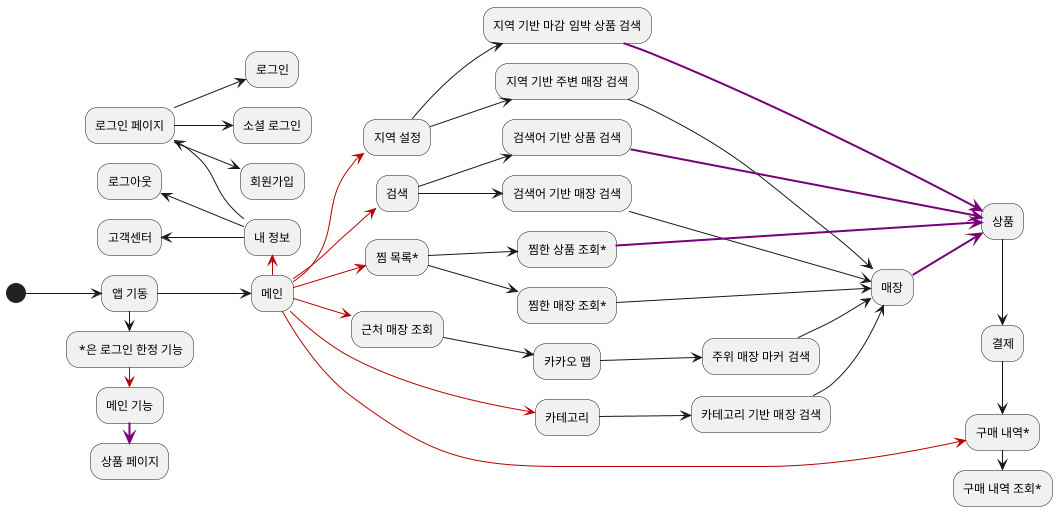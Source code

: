 @startuml
!define LC() bold,#770077
!define MC() #bb0000

left to right direction

'skinparam linetype ortho
skinparam linetype line

(*) --> "앱 기동"

"앱 기동" --> "메인"
"앱 기동" -r-> " *은 로그인 한정 기능"
-[MC()]r-> "메인 기능"
-[LC()]r-> "상품 페이지"

' ☆ 지역 설정

"메인" -[MC()]-> "지역 설정"
"지역 설정" --> "지역 기반 주변 매장 검색"
"지역 설정" --> "지역 기반 마감 임박 상품 검색"
"지역 기반 주변 매장 검색" -[hidden]left-> "지역 기반 마감 임박 상품 검색"
"지역 기반 주변 매장 검색" --> "매장"
"지역 기반 마감 임박 상품 검색" -[LC()]-> "상품"

"지역 설정" -[hidden]right-> "검색"

' ☆ 검색

"메인" -[MC()]-> "검색"

"검색" --> "검색어 기반 매장 검색"
"검색" --> "검색어 기반 상품 검색"

"검색어 기반 매장 검색" -[hidden]left-> "검색어 기반 상품 검색"
"검색어 기반 상품 검색" -[hidden]right-> "검색어 기반 매장 검색"

"검색어 기반 매장 검색" ---> "매장"
"검색어 기반 상품 검색" --[LC()]-> "상품"

' ☆ 지도

"메인" -[MC()]-> "근처 매장 조회"
--> "카카오 맵"
--> "주위 매장 마커 검색"
--> "매장"

' ☆ 구매 내역

"메인" -[MC()]r-> "구매 내역*"
"구매 내역*" -r-> "구매 내역 조회*"

' ☆ 카테고리

"메인" -[MC()]--> "카테고리"
"카테고리" --> "카테고리 기반 매장 검색"
"카테고리 기반 매장 검색" --> "매장"

' ☆ 찜 목록

"메인" -[MC()]-> "찜 목록*"
"지역 설정" -[hidden]right-> "찜 목록*"

"찜 목록*" --> "찜한 매장 조회*"
"찜 목록*" --> "찜한 상품 조회*"
"찜한 매장 조회*" -[hidden]left-> "찜한 상품 조회*"
"찜한 상품 조회*" -[hidden]left-> "찜한 매장 조회*"
"찜한 상품 조회*" -[hidden]left-> "검색어 기반 매장 검색"

"찜한 매장 조회*" --> "매장"
"찜한 상품 조회*" -[LC()]-> "상품"

' ☆ 마이페이지

"메인" -[MC()]l-> "내 정보"

"내 정보" -l-> "로그인 페이지"
"로그인 페이지" -d-> "로그인"
"로그인 페이지" -d-> "소셜 로그인"
"로그인 페이지" -d-> "회원가입"

"고객센터" -[hidden]left-> "로그아웃"
"로그아웃" -[hidden]left-> "로그인 페이지"
"내 정보" -u-> "로그아웃"
"내 정보" -u-> "고객센터"

' -----
"매장" -[LC()]-> "상품"
"상품" --r--> "결제"
"결제" -r-> "구매 내역*"
' -----



@enduml